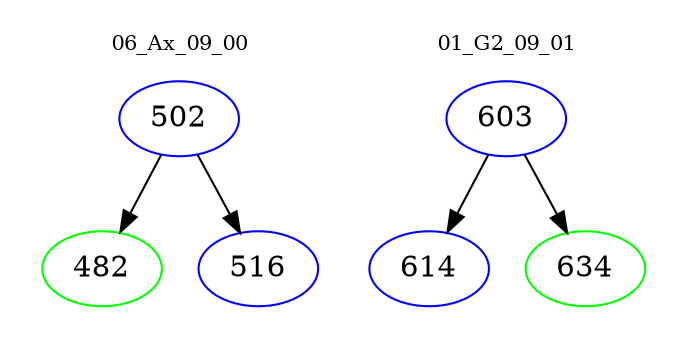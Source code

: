 digraph{
subgraph cluster_0 {
color = white
label = "06_Ax_09_00";
fontsize=10;
T0_502 [label="502", color="blue"]
T0_502 -> T0_482 [color="black"]
T0_482 [label="482", color="green"]
T0_502 -> T0_516 [color="black"]
T0_516 [label="516", color="blue"]
}
subgraph cluster_1 {
color = white
label = "01_G2_09_01";
fontsize=10;
T1_603 [label="603", color="blue"]
T1_603 -> T1_614 [color="black"]
T1_614 [label="614", color="blue"]
T1_603 -> T1_634 [color="black"]
T1_634 [label="634", color="green"]
}
}
